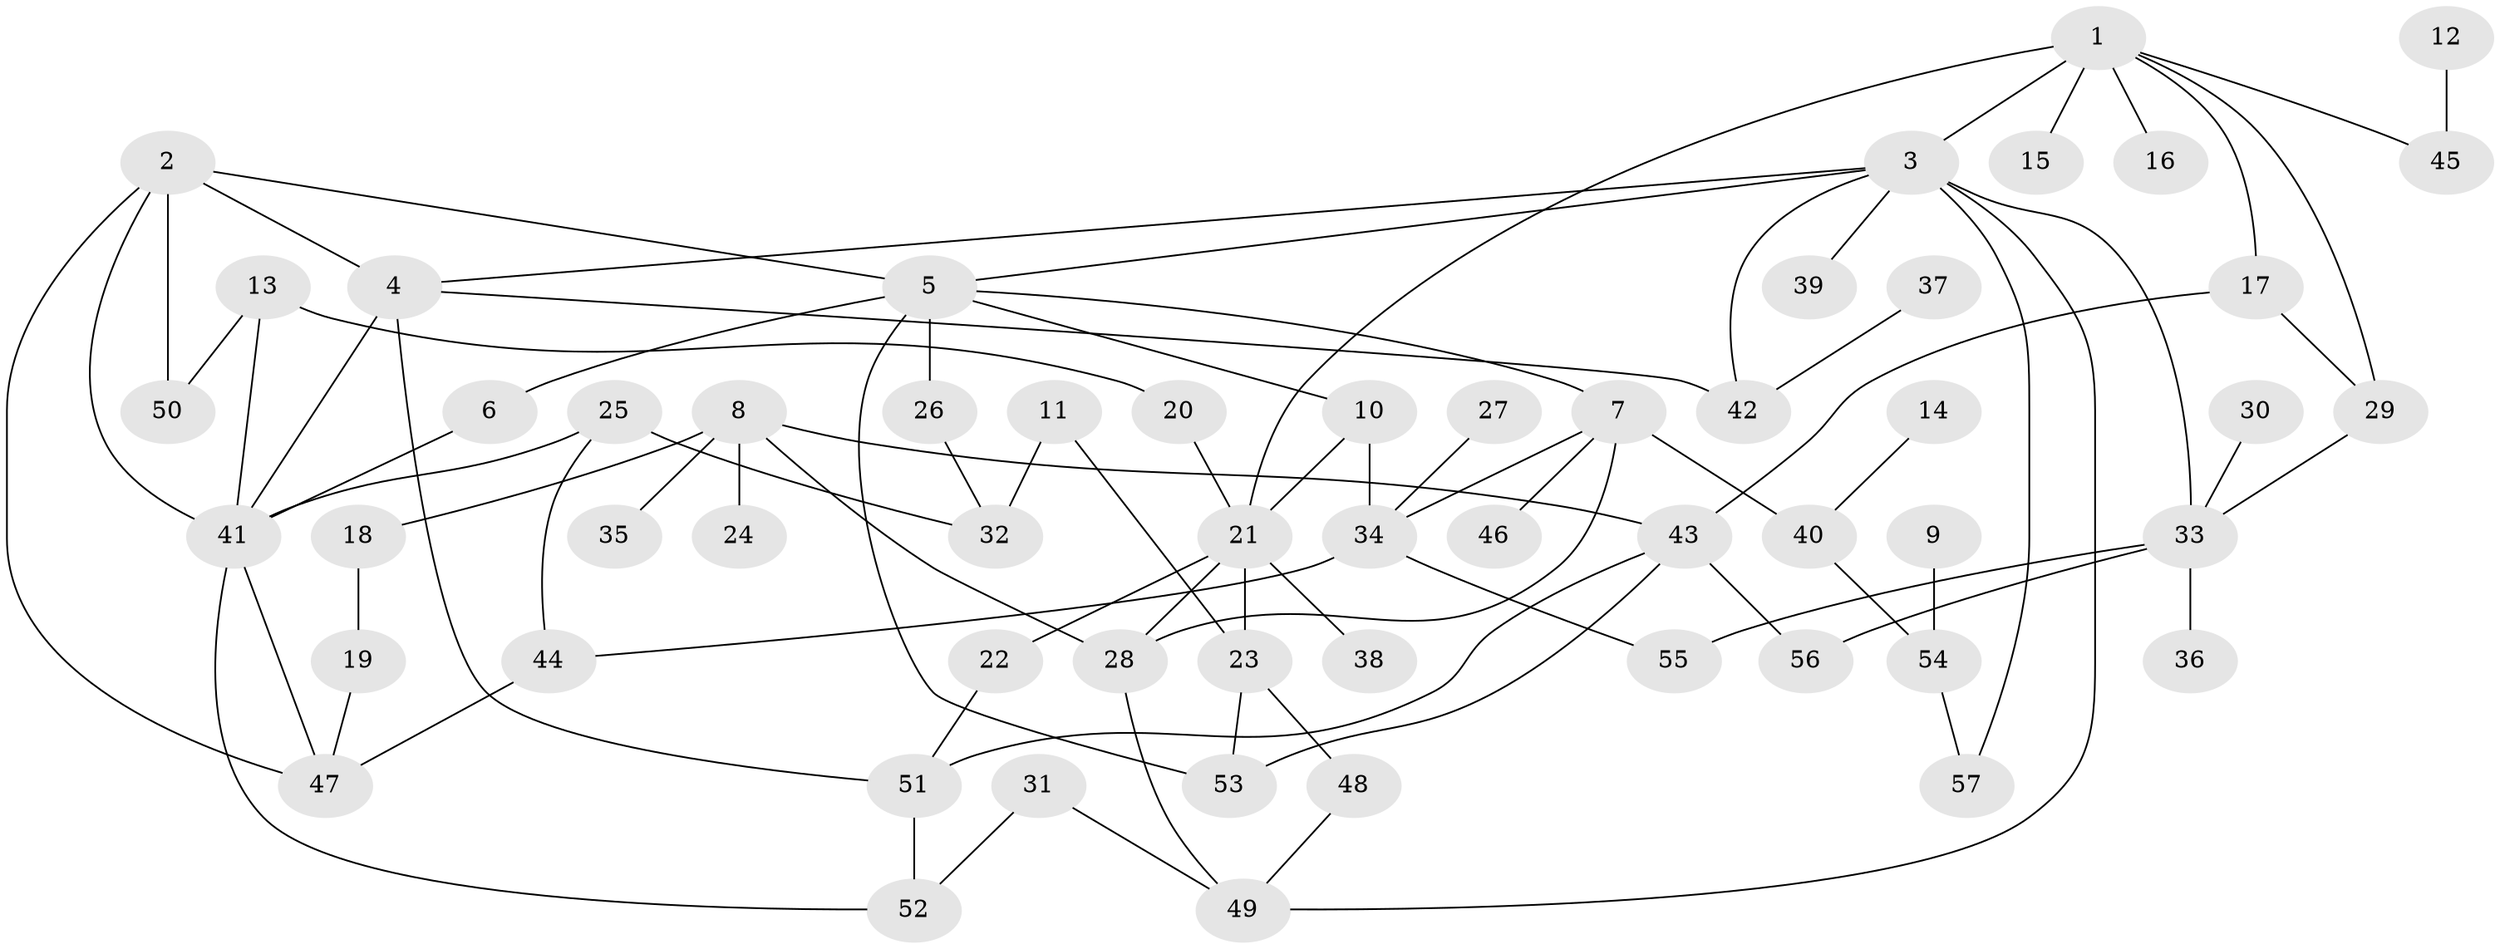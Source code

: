 // original degree distribution, {7: 0.008771929824561403, 5: 0.07017543859649122, 6: 0.03508771929824561, 3: 0.23684210526315788, 1: 0.24561403508771928, 4: 0.07017543859649122, 2: 0.3333333333333333}
// Generated by graph-tools (version 1.1) at 2025/49/03/09/25 03:49:23]
// undirected, 57 vertices, 85 edges
graph export_dot {
graph [start="1"]
  node [color=gray90,style=filled];
  1;
  2;
  3;
  4;
  5;
  6;
  7;
  8;
  9;
  10;
  11;
  12;
  13;
  14;
  15;
  16;
  17;
  18;
  19;
  20;
  21;
  22;
  23;
  24;
  25;
  26;
  27;
  28;
  29;
  30;
  31;
  32;
  33;
  34;
  35;
  36;
  37;
  38;
  39;
  40;
  41;
  42;
  43;
  44;
  45;
  46;
  47;
  48;
  49;
  50;
  51;
  52;
  53;
  54;
  55;
  56;
  57;
  1 -- 3 [weight=2.0];
  1 -- 15 [weight=1.0];
  1 -- 16 [weight=1.0];
  1 -- 17 [weight=1.0];
  1 -- 21 [weight=1.0];
  1 -- 29 [weight=1.0];
  1 -- 45 [weight=1.0];
  2 -- 4 [weight=1.0];
  2 -- 5 [weight=1.0];
  2 -- 41 [weight=1.0];
  2 -- 47 [weight=1.0];
  2 -- 50 [weight=1.0];
  3 -- 4 [weight=1.0];
  3 -- 5 [weight=1.0];
  3 -- 33 [weight=1.0];
  3 -- 39 [weight=1.0];
  3 -- 42 [weight=1.0];
  3 -- 49 [weight=1.0];
  3 -- 57 [weight=1.0];
  4 -- 41 [weight=1.0];
  4 -- 42 [weight=1.0];
  4 -- 51 [weight=1.0];
  5 -- 6 [weight=1.0];
  5 -- 7 [weight=1.0];
  5 -- 10 [weight=1.0];
  5 -- 26 [weight=1.0];
  5 -- 53 [weight=1.0];
  6 -- 41 [weight=1.0];
  7 -- 28 [weight=1.0];
  7 -- 34 [weight=1.0];
  7 -- 40 [weight=1.0];
  7 -- 46 [weight=1.0];
  8 -- 18 [weight=1.0];
  8 -- 24 [weight=1.0];
  8 -- 28 [weight=1.0];
  8 -- 35 [weight=1.0];
  8 -- 43 [weight=1.0];
  9 -- 54 [weight=1.0];
  10 -- 21 [weight=1.0];
  10 -- 34 [weight=1.0];
  11 -- 23 [weight=1.0];
  11 -- 32 [weight=1.0];
  12 -- 45 [weight=1.0];
  13 -- 20 [weight=1.0];
  13 -- 41 [weight=1.0];
  13 -- 50 [weight=1.0];
  14 -- 40 [weight=1.0];
  17 -- 29 [weight=1.0];
  17 -- 43 [weight=1.0];
  18 -- 19 [weight=1.0];
  19 -- 47 [weight=1.0];
  20 -- 21 [weight=1.0];
  21 -- 22 [weight=1.0];
  21 -- 23 [weight=1.0];
  21 -- 28 [weight=1.0];
  21 -- 38 [weight=1.0];
  22 -- 51 [weight=1.0];
  23 -- 48 [weight=1.0];
  23 -- 53 [weight=1.0];
  25 -- 32 [weight=1.0];
  25 -- 41 [weight=1.0];
  25 -- 44 [weight=1.0];
  26 -- 32 [weight=1.0];
  27 -- 34 [weight=1.0];
  28 -- 49 [weight=1.0];
  29 -- 33 [weight=1.0];
  30 -- 33 [weight=1.0];
  31 -- 49 [weight=1.0];
  31 -- 52 [weight=1.0];
  33 -- 36 [weight=1.0];
  33 -- 55 [weight=1.0];
  33 -- 56 [weight=1.0];
  34 -- 44 [weight=1.0];
  34 -- 55 [weight=1.0];
  37 -- 42 [weight=1.0];
  40 -- 54 [weight=1.0];
  41 -- 47 [weight=1.0];
  41 -- 52 [weight=1.0];
  43 -- 51 [weight=1.0];
  43 -- 53 [weight=1.0];
  43 -- 56 [weight=1.0];
  44 -- 47 [weight=1.0];
  48 -- 49 [weight=1.0];
  51 -- 52 [weight=1.0];
  54 -- 57 [weight=1.0];
}
